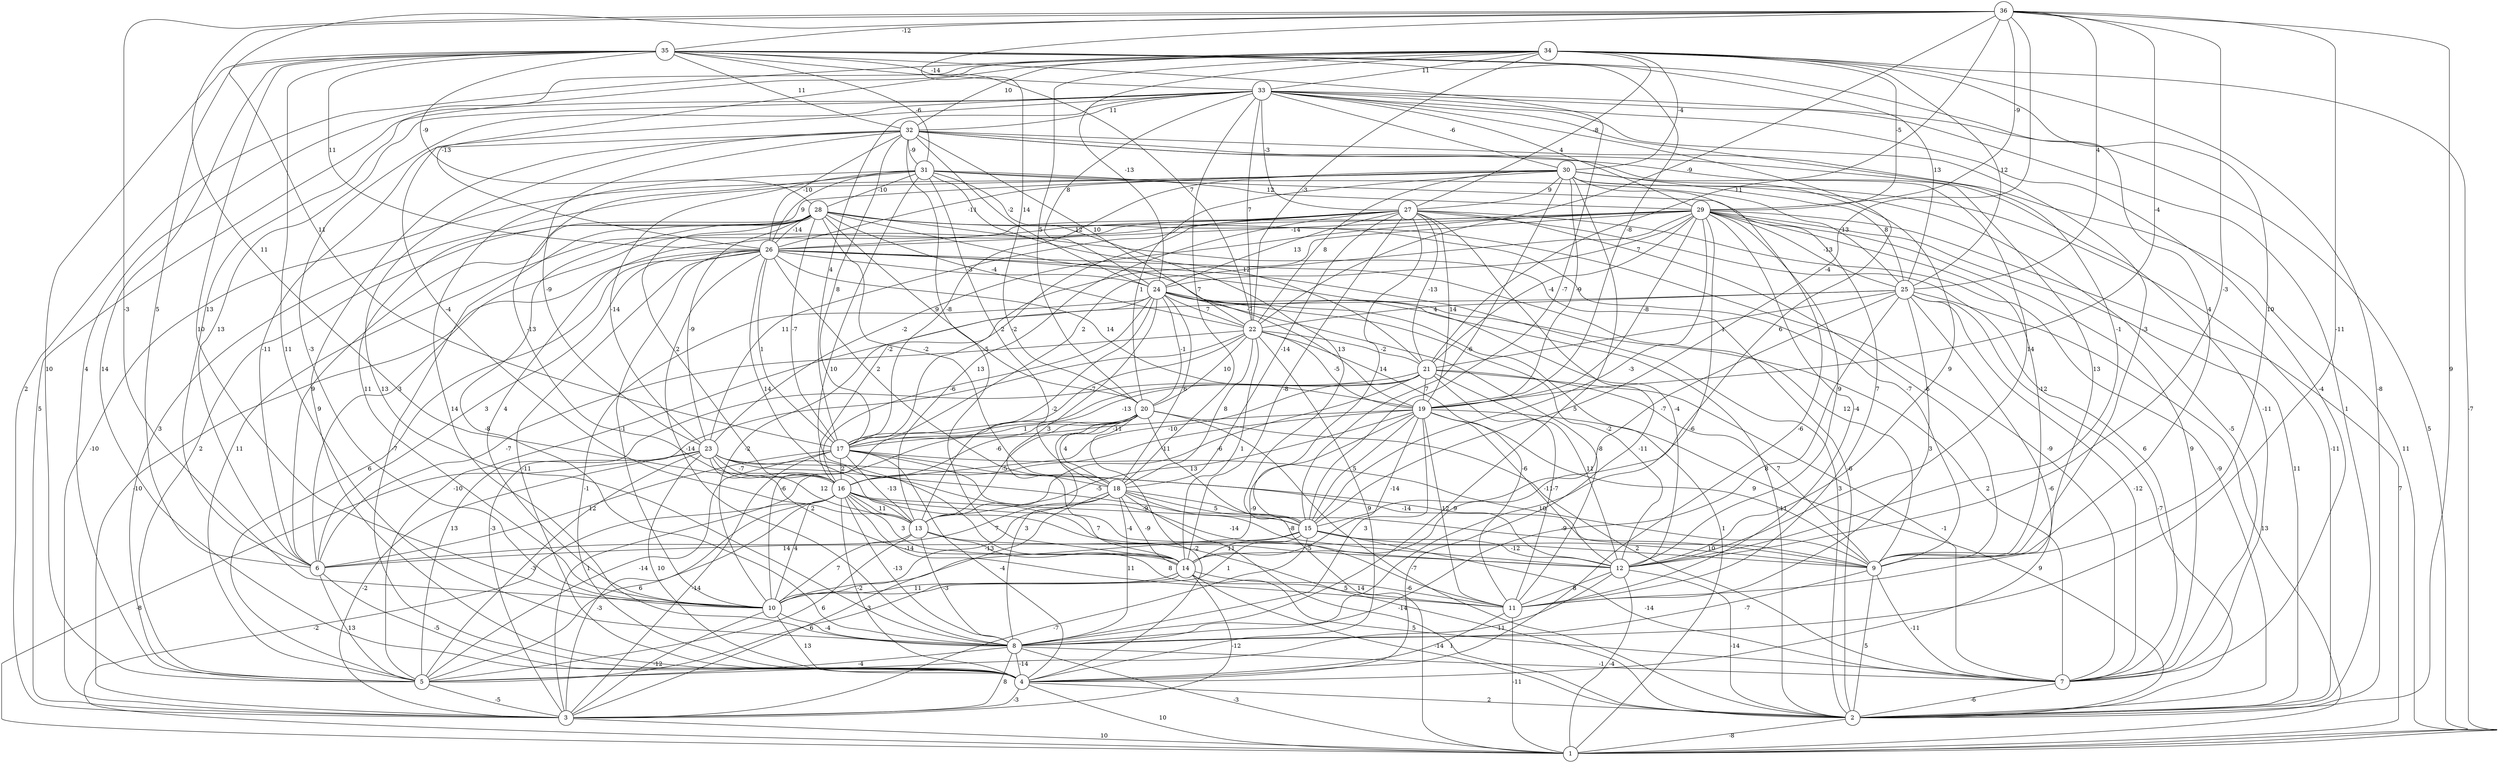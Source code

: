 graph { 
	 fontname="Helvetica,Arial,sans-serif" 
	 node [shape = circle]; 
	 36 -- 2 [label = "9"];
	 36 -- 8 [label = "-11"];
	 36 -- 10 [label = "-3"];
	 36 -- 12 [label = "-3"];
	 36 -- 15 [label = "-4"];
	 36 -- 16 [label = "11"];
	 36 -- 17 [label = "11"];
	 36 -- 19 [label = "-4"];
	 36 -- 20 [label = "14"];
	 36 -- 21 [label = "11"];
	 36 -- 22 [label = "-9"];
	 36 -- 25 [label = "4"];
	 36 -- 29 [label = "-9"];
	 36 -- 35 [label = "-12"];
	 35 -- 4 [label = "14"];
	 35 -- 5 [label = "10"];
	 35 -- 6 [label = "5"];
	 35 -- 8 [label = "11"];
	 35 -- 9 [label = "4"];
	 35 -- 10 [label = "10"];
	 35 -- 15 [label = "-7"];
	 35 -- 19 [label = "-8"];
	 35 -- 22 [label = "7"];
	 35 -- 25 [label = "13"];
	 35 -- 26 [label = "11"];
	 35 -- 28 [label = "-9"];
	 35 -- 31 [label = "-6"];
	 35 -- 32 [label = "11"];
	 35 -- 33 [label = "-14"];
	 34 -- 1 [label = "-7"];
	 34 -- 2 [label = "-8"];
	 34 -- 3 [label = "2"];
	 34 -- 5 [label = "4"];
	 34 -- 6 [label = "13"];
	 34 -- 9 [label = "10"];
	 34 -- 20 [label = "5"];
	 34 -- 22 [label = "-3"];
	 34 -- 24 [label = "-13"];
	 34 -- 25 [label = "12"];
	 34 -- 26 [label = "-13"];
	 34 -- 27 [label = "-8"];
	 34 -- 29 [label = "-5"];
	 34 -- 30 [label = "-4"];
	 34 -- 32 [label = "10"];
	 34 -- 33 [label = "11"];
	 33 -- 1 [label = "5"];
	 33 -- 2 [label = "1"];
	 33 -- 3 [label = "5"];
	 33 -- 6 [label = "13"];
	 33 -- 7 [label = "-4"];
	 33 -- 9 [label = "-3"];
	 33 -- 10 [label = "-3"];
	 33 -- 12 [label = "-1"];
	 33 -- 13 [label = "-4"];
	 33 -- 14 [label = "6"];
	 33 -- 17 [label = "4"];
	 33 -- 18 [label = "7"];
	 33 -- 22 [label = "7"];
	 33 -- 24 [label = "8"];
	 33 -- 27 [label = "-3"];
	 33 -- 29 [label = "4"];
	 33 -- 30 [label = "-6"];
	 33 -- 32 [label = "11"];
	 32 -- 1 [label = "11"];
	 32 -- 4 [label = "9"];
	 32 -- 6 [label = "-11"];
	 32 -- 7 [label = "-11"];
	 32 -- 8 [label = "13"];
	 32 -- 11 [label = "13"];
	 32 -- 12 [label = "14"];
	 32 -- 14 [label = "-5"];
	 32 -- 17 [label = "8"];
	 32 -- 22 [label = "10"];
	 32 -- 23 [label = "-9"];
	 32 -- 24 [label = "-2"];
	 32 -- 26 [label = "-10"];
	 32 -- 31 [label = "-9"];
	 31 -- 8 [label = "14"];
	 31 -- 11 [label = "7"];
	 31 -- 14 [label = "10"];
	 31 -- 15 [label = "13"];
	 31 -- 16 [label = "-13"];
	 31 -- 18 [label = "2"];
	 31 -- 21 [label = "12"];
	 31 -- 23 [label = "-14"];
	 31 -- 25 [label = "13"];
	 31 -- 26 [label = "9"];
	 31 -- 28 [label = "-10"];
	 31 -- 29 [label = "12"];
	 30 -- 2 [label = "-11"];
	 30 -- 3 [label = "-10"];
	 30 -- 4 [label = "-6"];
	 30 -- 5 [label = "3"];
	 30 -- 7 [label = "-5"];
	 30 -- 8 [label = "5"];
	 30 -- 10 [label = "11"];
	 30 -- 12 [label = "9"];
	 30 -- 15 [label = "-6"];
	 30 -- 17 [label = "-8"];
	 30 -- 19 [label = "-9"];
	 30 -- 20 [label = "1"];
	 30 -- 22 [label = "8"];
	 30 -- 25 [label = "8"];
	 30 -- 26 [label = "-11"];
	 30 -- 27 [label = "9"];
	 29 -- 1 [label = "7"];
	 29 -- 2 [label = "11"];
	 29 -- 6 [label = "3"];
	 29 -- 7 [label = "9"];
	 29 -- 8 [label = "-6"];
	 29 -- 9 [label = "-12"];
	 29 -- 10 [label = "4"];
	 29 -- 11 [label = "-4"];
	 29 -- 12 [label = "9"];
	 29 -- 15 [label = "-3"];
	 29 -- 16 [label = "-2"];
	 29 -- 17 [label = "2"];
	 29 -- 19 [label = "-8"];
	 29 -- 21 [label = "-4"];
	 29 -- 23 [label = "-2"];
	 29 -- 24 [label = "7"];
	 29 -- 25 [label = "-13"];
	 29 -- 26 [label = "-14"];
	 28 -- 2 [label = "-6"];
	 28 -- 4 [label = "-7"];
	 28 -- 5 [label = "2"];
	 28 -- 6 [label = "9"];
	 28 -- 7 [label = "-9"];
	 28 -- 8 [label = "-8"];
	 28 -- 9 [label = "-7"];
	 28 -- 16 [label = "2"];
	 28 -- 17 [label = "-7"];
	 28 -- 18 [label = "-2"];
	 28 -- 19 [label = "-7"];
	 28 -- 20 [label = "9"];
	 28 -- 22 [label = "-4"];
	 28 -- 23 [label = "-9"];
	 28 -- 26 [label = "-14"];
	 27 -- 2 [label = "-9"];
	 27 -- 4 [label = "-11"];
	 27 -- 5 [label = "11"];
	 27 -- 7 [label = "6"];
	 27 -- 9 [label = "-6"];
	 27 -- 13 [label = "13"];
	 27 -- 14 [label = "-8"];
	 27 -- 15 [label = "14"];
	 27 -- 17 [label = "-2"];
	 27 -- 18 [label = "-14"];
	 27 -- 19 [label = "14"];
	 27 -- 21 [label = "-13"];
	 27 -- 23 [label = "11"];
	 27 -- 24 [label = "13"];
	 27 -- 26 [label = "12"];
	 26 -- 2 [label = "3"];
	 26 -- 3 [label = "-10"];
	 26 -- 4 [label = "-11"];
	 26 -- 5 [label = "6"];
	 26 -- 6 [label = "3"];
	 26 -- 8 [label = "-14"];
	 26 -- 9 [label = "12"];
	 26 -- 10 [label = "-1"];
	 26 -- 12 [label = "-4"];
	 26 -- 13 [label = "14"];
	 26 -- 17 [label = "1"];
	 26 -- 18 [label = "2"];
	 26 -- 19 [label = "14"];
	 26 -- 24 [label = "-3"];
	 25 -- 1 [label = "13"];
	 25 -- 2 [label = "-7"];
	 25 -- 4 [label = "-6"];
	 25 -- 5 [label = "-10"];
	 25 -- 7 [label = "-12"];
	 25 -- 8 [label = "8"];
	 25 -- 11 [label = "3"];
	 25 -- 15 [label = "-7"];
	 25 -- 21 [label = "1"];
	 25 -- 22 [label = "4"];
	 24 -- 1 [label = "1"];
	 24 -- 2 [label = "-11"];
	 24 -- 4 [label = "-1"];
	 24 -- 7 [label = "2"];
	 24 -- 10 [label = "-2"];
	 24 -- 11 [label = "-8"];
	 24 -- 12 [label = "-2"];
	 24 -- 13 [label = "-2"];
	 24 -- 14 [label = "3"];
	 24 -- 16 [label = "-6"];
	 24 -- 18 [label = "6"];
	 24 -- 20 [label = "-1"];
	 24 -- 22 [label = "7"];
	 23 -- 1 [label = "-8"];
	 23 -- 2 [label = "5"];
	 23 -- 3 [label = "-2"];
	 23 -- 4 [label = "10"];
	 23 -- 5 [label = "-3"];
	 23 -- 9 [label = "-14"];
	 23 -- 13 [label = "12"];
	 23 -- 14 [label = "2"];
	 23 -- 15 [label = "-5"];
	 23 -- 16 [label = "-7"];
	 22 -- 3 [label = "-3"];
	 22 -- 4 [label = "9"];
	 22 -- 6 [label = "-7"];
	 22 -- 11 [label = "-6"];
	 22 -- 14 [label = "1"];
	 22 -- 17 [label = "-7"];
	 22 -- 18 [label = "8"];
	 22 -- 19 [label = "-5"];
	 22 -- 20 [label = "10"];
	 22 -- 21 [label = "-2"];
	 21 -- 5 [label = "13"];
	 21 -- 7 [label = "-1"];
	 21 -- 9 [label = "7"];
	 21 -- 10 [label = "-6"];
	 21 -- 11 [label = "-7"];
	 21 -- 12 [label = "11"];
	 21 -- 13 [label = "-6"];
	 21 -- 16 [label = "-10"];
	 21 -- 17 [label = "-13"];
	 21 -- 19 [label = "7"];
	 20 -- 1 [label = "14"];
	 20 -- 2 [label = "-7"];
	 20 -- 3 [label = "1"];
	 20 -- 4 [label = "-2"];
	 20 -- 7 [label = "2"];
	 20 -- 8 [label = "3"];
	 20 -- 13 [label = "-5"];
	 20 -- 16 [label = "-6"];
	 20 -- 17 [label = "1"];
	 20 -- 18 [label = "4"];
	 19 -- 2 [label = "9"];
	 19 -- 8 [label = "3"];
	 19 -- 9 [label = "9"];
	 19 -- 10 [label = "-9"];
	 19 -- 11 [label = "12"];
	 19 -- 12 [label = "-11"];
	 19 -- 13 [label = "13"];
	 19 -- 14 [label = "-14"];
	 19 -- 15 [label = "5"];
	 19 -- 16 [label = "-11"];
	 19 -- 17 [label = "-11"];
	 18 -- 2 [label = "-14"];
	 18 -- 3 [label = "-3"];
	 18 -- 6 [label = "7"];
	 18 -- 8 [label = "11"];
	 18 -- 9 [label = "-9"];
	 18 -- 10 [label = "-13"];
	 18 -- 12 [label = "-8"];
	 18 -- 14 [label = "-9"];
	 18 -- 15 [label = "5"];
	 17 -- 3 [label = "-14"];
	 17 -- 4 [label = "-4"];
	 17 -- 5 [label = "-14"];
	 17 -- 6 [label = "12"];
	 17 -- 9 [label = "10"];
	 17 -- 11 [label = "-14"];
	 17 -- 12 [label = "9"];
	 17 -- 13 [label = "-13"];
	 17 -- 16 [label = "2"];
	 16 -- 1 [label = "-2"];
	 16 -- 3 [label = "-3"];
	 16 -- 4 [label = "-2"];
	 16 -- 5 [label = "6"];
	 16 -- 8 [label = "-13"];
	 16 -- 9 [label = "-4"];
	 16 -- 10 [label = "4"];
	 16 -- 11 [label = "-14"];
	 16 -- 12 [label = "7"];
	 16 -- 13 [label = "11"];
	 16 -- 14 [label = "3"];
	 16 -- 15 [label = "-9"];
	 15 -- 3 [label = "-7"];
	 15 -- 6 [label = "14"];
	 15 -- 7 [label = "-14"];
	 15 -- 9 [label = "10"];
	 15 -- 10 [label = "1"];
	 15 -- 12 [label = "-12"];
	 15 -- 14 [label = "11"];
	 14 -- 2 [label = "-14"];
	 14 -- 3 [label = "-12"];
	 14 -- 5 [label = "6"];
	 14 -- 7 [label = "5"];
	 14 -- 10 [label = "11"];
	 14 -- 11 [label = "-6"];
	 13 -- 5 [label = "6"];
	 13 -- 8 [label = "-3"];
	 13 -- 10 [label = "7"];
	 13 -- 11 [label = "8"];
	 13 -- 12 [label = "-5"];
	 12 -- 1 [label = "-4"];
	 12 -- 2 [label = "-14"];
	 12 -- 5 [label = "11"];
	 12 -- 11 [label = "8"];
	 11 -- 1 [label = "-11"];
	 11 -- 4 [label = "1"];
	 10 -- 3 [label = "-12"];
	 10 -- 4 [label = "13"];
	 10 -- 8 [label = "-4"];
	 9 -- 2 [label = "5"];
	 9 -- 7 [label = "-11"];
	 9 -- 8 [label = "-7"];
	 8 -- 1 [label = "-3"];
	 8 -- 3 [label = "8"];
	 8 -- 4 [label = "-14"];
	 8 -- 5 [label = "-4"];
	 8 -- 7 [label = "-1"];
	 7 -- 2 [label = "-6"];
	 6 -- 4 [label = "-5"];
	 6 -- 5 [label = "13"];
	 5 -- 3 [label = "-5"];
	 4 -- 1 [label = "10"];
	 4 -- 2 [label = "2"];
	 4 -- 3 [label = "-3"];
	 3 -- 1 [label = "10"];
	 2 -- 1 [label = "-8"];
	 1;
	 2;
	 3;
	 4;
	 5;
	 6;
	 7;
	 8;
	 9;
	 10;
	 11;
	 12;
	 13;
	 14;
	 15;
	 16;
	 17;
	 18;
	 19;
	 20;
	 21;
	 22;
	 23;
	 24;
	 25;
	 26;
	 27;
	 28;
	 29;
	 30;
	 31;
	 32;
	 33;
	 34;
	 35;
	 36;
}
